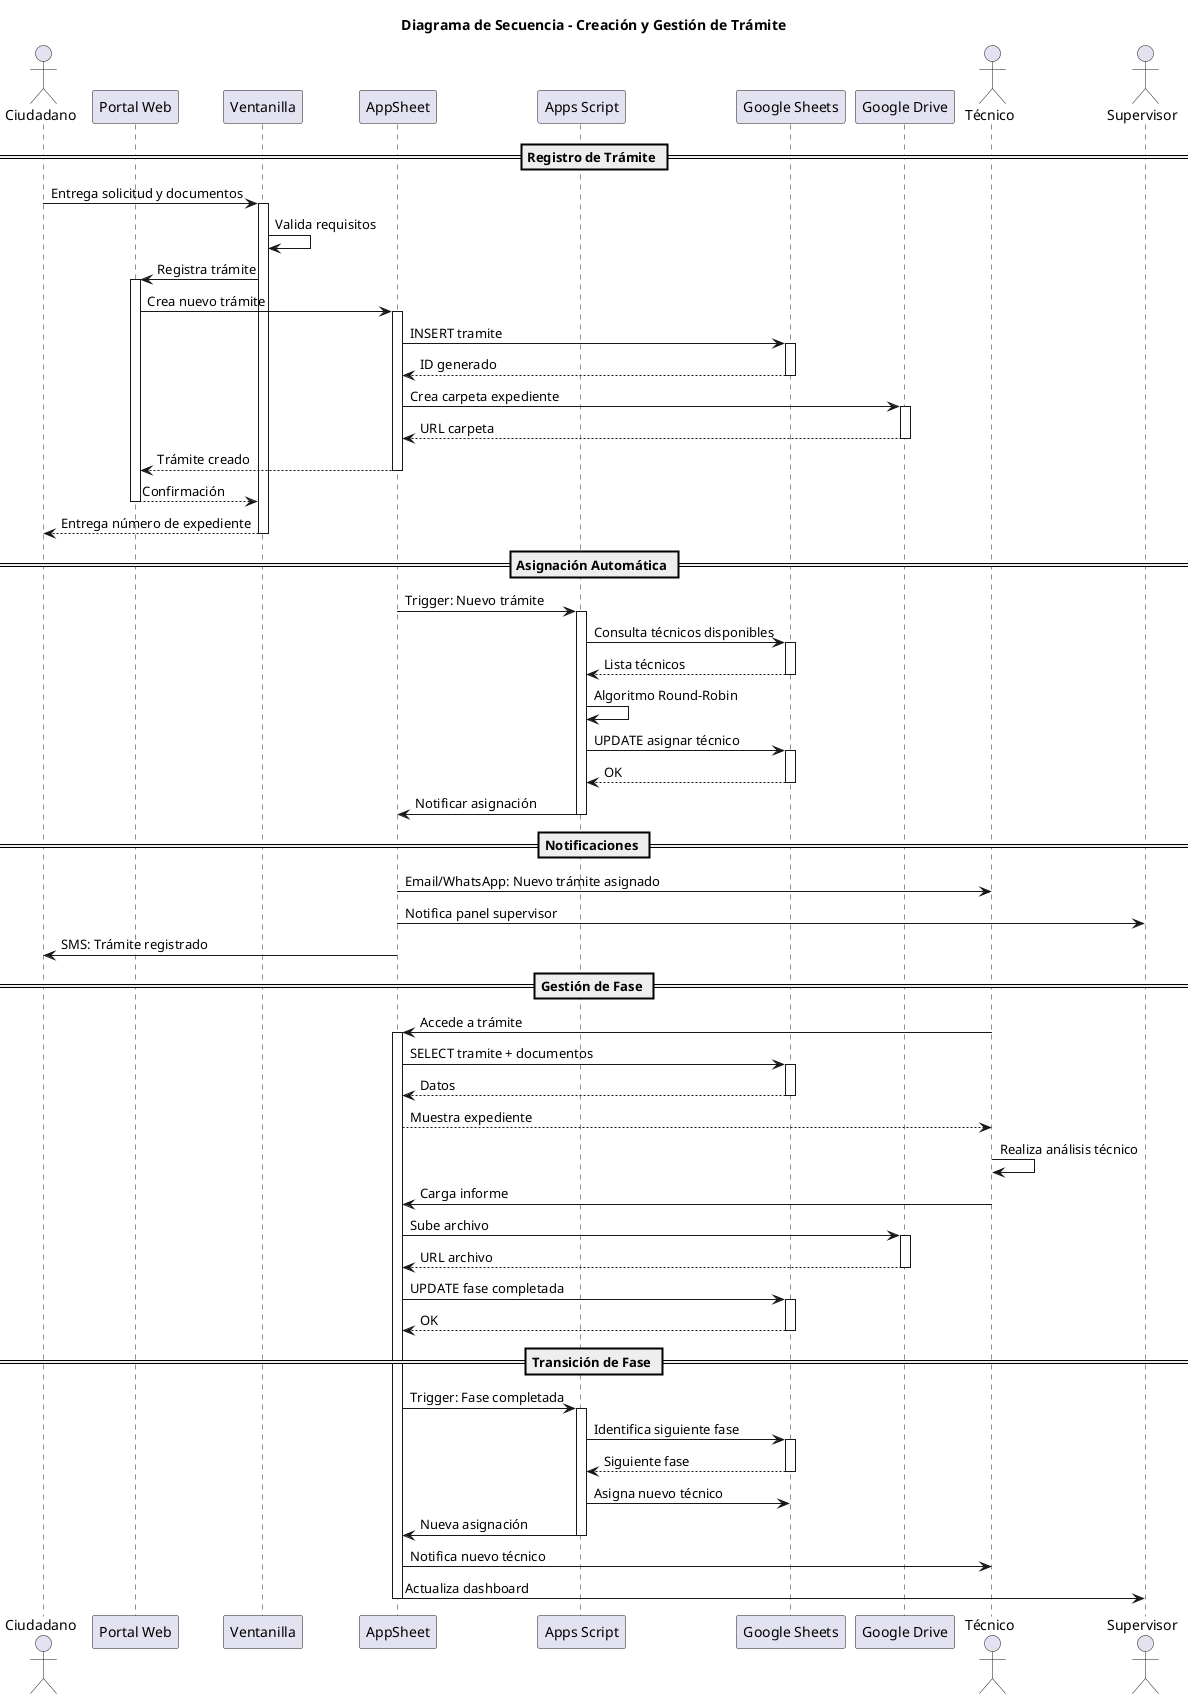 @startuml
!pragma charset UTF-8
skinparam defaultFontName Arial
title Diagrama de Secuencia - Creación y Gestión de Trámite

actor "Ciudadano" as C
participant "Portal Web" as P
participant "Ventanilla" as V
participant "AppSheet" as A
participant "Apps Script" as AS
participant "Google Sheets" as GS
participant "Google Drive" as GD
actor "Técnico" as T
actor "Supervisor" as S

== Registro de Trámite ==
C -> V : Entrega solicitud y documentos
activate V
V -> V : Valida requisitos
V -> P : Registra trámite
activate P
P -> A : Crea nuevo trámite
activate A
A -> GS : INSERT tramite
activate GS
GS --> A : ID generado
deactivate GS
A -> GD : Crea carpeta expediente
activate GD
GD --> A : URL carpeta
deactivate GD
A --> P : Trámite creado
deactivate A
P --> V : Confirmación
deactivate P
V --> C : Entrega número de expediente
deactivate V

== Asignación Automática ==
A -> AS : Trigger: Nuevo trámite
activate AS
AS -> GS : Consulta técnicos disponibles
activate GS
GS --> AS : Lista técnicos
deactivate GS
AS -> AS : Algoritmo Round-Robin
AS -> GS : UPDATE asignar técnico
activate GS
GS --> AS : OK
deactivate GS
AS -> A : Notificar asignación
deactivate AS

== Notificaciones ==
A -> T : Email/WhatsApp: Nuevo trámite asignado
A -> S : Notifica panel supervisor
A -> C : SMS: Trámite registrado

== Gestión de Fase ==
T -> A : Accede a trámite
activate A
A -> GS : SELECT tramite + documentos
activate GS
GS --> A : Datos
deactivate GS
A --> T : Muestra expediente
T -> T : Realiza análisis técnico
T -> A : Carga informe
A -> GD : Sube archivo
activate GD
GD --> A : URL archivo
deactivate GD
A -> GS : UPDATE fase completada
activate GS
GS --> A : OK
deactivate GS

== Transición de Fase ==
A -> AS : Trigger: Fase completada
activate AS
AS -> GS : Identifica siguiente fase
activate GS
GS --> AS : Siguiente fase
deactivate GS
AS -> GS : Asigna nuevo técnico
AS -> A : Nueva asignación
deactivate AS
A -> T : Notifica nuevo técnico
A -> S : Actualiza dashboard
deactivate A

@enduml

